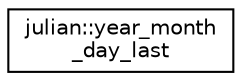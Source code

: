 digraph "Graphical Class Hierarchy"
{
 // LATEX_PDF_SIZE
  edge [fontname="Helvetica",fontsize="10",labelfontname="Helvetica",labelfontsize="10"];
  node [fontname="Helvetica",fontsize="10",shape=record];
  rankdir="LR";
  Node0 [label="julian::year_month\l_day_last",height=0.2,width=0.4,color="black", fillcolor="white", style="filled",URL="$classjulian_1_1year__month__day__last.html",tooltip=" "];
}
